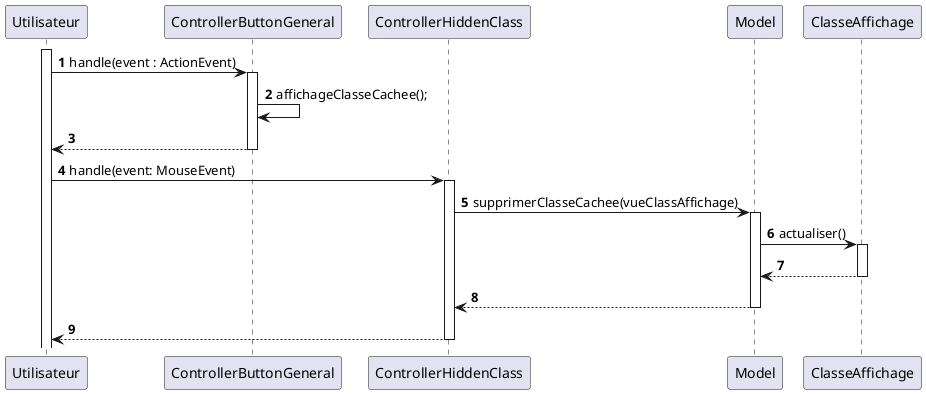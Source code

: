 @startuml

autonumber

participant "Utilisateur" as user
participant "ControllerButtonGeneral" as controller
participant "ControllerHiddenClass" as controllerHiddenClass
participant "Model" as model
participant "ClasseAffichage" as classeAffichage

activate user
user -> controller : handle(event : ActionEvent)
activate controller
controller -> controller : affichageClasseCachee();
controller --> user
deactivate controller
user -> controllerHiddenClass : handle(event: MouseEvent)
activate controllerHiddenClass
controllerHiddenClass -> model : supprimerClasseCachee(vueClassAffichage)
activate model
model -> classeAffichage : actualiser()
activate classeAffichage
classeAffichage --> model
deactivate classeAffichage
model --> controllerHiddenClass
deactivate model
controllerHiddenClass --> user
deactivate controllerHiddenClass


@enduml